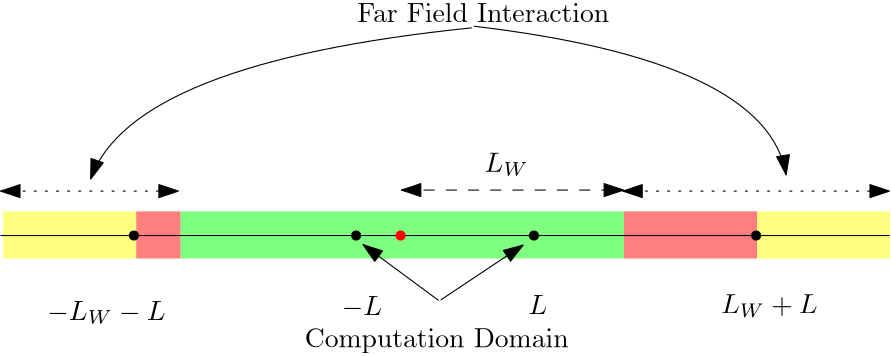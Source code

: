 <?xml version="1.0"?>
<!DOCTYPE ipe SYSTEM "ipe.dtd">
<ipe version="70206" creator="Ipe 7.2.7">
<info created="D:20180926202317" modified="D:20180927113426"/>
<ipestyle name="basic">
<symbol name="arrow/arc(spx)">
<path stroke="sym-stroke" fill="sym-stroke" pen="sym-pen">
0 0 m
-1 0.333 l
-1 -0.333 l
h
</path>
</symbol>
<symbol name="arrow/farc(spx)">
<path stroke="sym-stroke" fill="white" pen="sym-pen">
0 0 m
-1 0.333 l
-1 -0.333 l
h
</path>
</symbol>
<symbol name="arrow/ptarc(spx)">
<path stroke="sym-stroke" fill="sym-stroke" pen="sym-pen">
0 0 m
-1 0.333 l
-0.8 0 l
-1 -0.333 l
h
</path>
</symbol>
<symbol name="arrow/fptarc(spx)">
<path stroke="sym-stroke" fill="white" pen="sym-pen">
0 0 m
-1 0.333 l
-0.8 0 l
-1 -0.333 l
h
</path>
</symbol>
<symbol name="mark/circle(sx)" transformations="translations">
<path fill="sym-stroke">
0.6 0 0 0.6 0 0 e
0.4 0 0 0.4 0 0 e
</path>
</symbol>
<symbol name="mark/disk(sx)" transformations="translations">
<path fill="sym-stroke">
0.6 0 0 0.6 0 0 e
</path>
</symbol>
<symbol name="mark/fdisk(sfx)" transformations="translations">
<group>
<path fill="sym-fill">
0.5 0 0 0.5 0 0 e
</path>
<path fill="sym-stroke" fillrule="eofill">
0.6 0 0 0.6 0 0 e
0.4 0 0 0.4 0 0 e
</path>
</group>
</symbol>
<symbol name="mark/box(sx)" transformations="translations">
<path fill="sym-stroke" fillrule="eofill">
-0.6 -0.6 m
0.6 -0.6 l
0.6 0.6 l
-0.6 0.6 l
h
-0.4 -0.4 m
0.4 -0.4 l
0.4 0.4 l
-0.4 0.4 l
h
</path>
</symbol>
<symbol name="mark/square(sx)" transformations="translations">
<path fill="sym-stroke">
-0.6 -0.6 m
0.6 -0.6 l
0.6 0.6 l
-0.6 0.6 l
h
</path>
</symbol>
<symbol name="mark/fsquare(sfx)" transformations="translations">
<group>
<path fill="sym-fill">
-0.5 -0.5 m
0.5 -0.5 l
0.5 0.5 l
-0.5 0.5 l
h
</path>
<path fill="sym-stroke" fillrule="eofill">
-0.6 -0.6 m
0.6 -0.6 l
0.6 0.6 l
-0.6 0.6 l
h
-0.4 -0.4 m
0.4 -0.4 l
0.4 0.4 l
-0.4 0.4 l
h
</path>
</group>
</symbol>
<symbol name="mark/cross(sx)" transformations="translations">
<group>
<path fill="sym-stroke">
-0.43 -0.57 m
0.57 0.43 l
0.43 0.57 l
-0.57 -0.43 l
h
</path>
<path fill="sym-stroke">
-0.43 0.57 m
0.57 -0.43 l
0.43 -0.57 l
-0.57 0.43 l
h
</path>
</group>
</symbol>
<symbol name="arrow/fnormal(spx)">
<path stroke="sym-stroke" fill="white" pen="sym-pen">
0 0 m
-1 0.333 l
-1 -0.333 l
h
</path>
</symbol>
<symbol name="arrow/pointed(spx)">
<path stroke="sym-stroke" fill="sym-stroke" pen="sym-pen">
0 0 m
-1 0.333 l
-0.8 0 l
-1 -0.333 l
h
</path>
</symbol>
<symbol name="arrow/fpointed(spx)">
<path stroke="sym-stroke" fill="white" pen="sym-pen">
0 0 m
-1 0.333 l
-0.8 0 l
-1 -0.333 l
h
</path>
</symbol>
<symbol name="arrow/linear(spx)">
<path stroke="sym-stroke" pen="sym-pen">
-1 0.333 m
0 0 l
-1 -0.333 l
</path>
</symbol>
<symbol name="arrow/fdouble(spx)">
<path stroke="sym-stroke" fill="white" pen="sym-pen">
0 0 m
-1 0.333 l
-1 -0.333 l
h
-1 0 m
-2 0.333 l
-2 -0.333 l
h
</path>
</symbol>
<symbol name="arrow/double(spx)">
<path stroke="sym-stroke" fill="sym-stroke" pen="sym-pen">
0 0 m
-1 0.333 l
-1 -0.333 l
h
-1 0 m
-2 0.333 l
-2 -0.333 l
h
</path>
</symbol>
<pen name="heavier" value="0.8"/>
<pen name="fat" value="1.2"/>
<pen name="ultrafat" value="2"/>
<symbolsize name="large" value="5"/>
<symbolsize name="small" value="2"/>
<symbolsize name="tiny" value="1.1"/>
<arrowsize name="large" value="10"/>
<arrowsize name="small" value="5"/>
<arrowsize name="tiny" value="3"/>
<color name="red" value="1 0 0"/>
<color name="green" value="0 1 0"/>
<color name="blue" value="0 0 1"/>
<color name="yellow" value="1 1 0"/>
<color name="orange" value="1 0.647 0"/>
<color name="gold" value="1 0.843 0"/>
<color name="purple" value="0.627 0.125 0.941"/>
<color name="gray" value="0.745"/>
<color name="brown" value="0.647 0.165 0.165"/>
<color name="navy" value="0 0 0.502"/>
<color name="pink" value="1 0.753 0.796"/>
<color name="seagreen" value="0.18 0.545 0.341"/>
<color name="turquoise" value="0.251 0.878 0.816"/>
<color name="violet" value="0.933 0.51 0.933"/>
<color name="darkblue" value="0 0 0.545"/>
<color name="darkcyan" value="0 0.545 0.545"/>
<color name="darkgray" value="0.663"/>
<color name="darkgreen" value="0 0.392 0"/>
<color name="darkmagenta" value="0.545 0 0.545"/>
<color name="darkorange" value="1 0.549 0"/>
<color name="darkred" value="0.545 0 0"/>
<color name="lightblue" value="0.678 0.847 0.902"/>
<color name="lightcyan" value="0.878 1 1"/>
<color name="lightgray" value="0.827"/>
<color name="lightgreen" value="0.565 0.933 0.565"/>
<color name="lightyellow" value="1 1 0.878"/>
<dashstyle name="dashed" value="[4] 0"/>
<dashstyle name="dotted" value="[1 3] 0"/>
<dashstyle name="dash dotted" value="[4 2 1 2] 0"/>
<dashstyle name="dash dot dotted" value="[4 2 1 2 1 2] 0"/>
<textsize name="large" value="\large"/>
<textsize name="Large" value="\Large"/>
<textsize name="LARGE" value="\LARGE"/>
<textsize name="huge" value="\huge"/>
<textsize name="Huge" value="\Huge"/>
<textsize name="small" value="\small"/>
<textsize name="footnote" value="\footnotesize"/>
<textsize name="tiny" value="\tiny"/>
<textstyle name="center" begin="\begin{center}" end="\end{center}"/>
<textstyle name="itemize" begin="\begin{itemize}" end="\end{itemize}"/>
<textstyle name="item" begin="\begin{itemize}\item{}" end="\end{itemize}"/>
<gridsize name="4 pts" value="4"/>
<gridsize name="8 pts (~3 mm)" value="8"/>
<gridsize name="16 pts (~6 mm)" value="16"/>
<gridsize name="32 pts (~12 mm)" value="32"/>
<gridsize name="10 pts (~3.5 mm)" value="10"/>
<gridsize name="20 pts (~7 mm)" value="20"/>
<gridsize name="14 pts (~5 mm)" value="14"/>
<gridsize name="28 pts (~10 mm)" value="28"/>
<gridsize name="56 pts (~20 mm)" value="56"/>
<anglesize name="90 deg" value="90"/>
<anglesize name="60 deg" value="60"/>
<anglesize name="45 deg" value="45"/>
<anglesize name="30 deg" value="30"/>
<anglesize name="22.5 deg" value="22.5"/>
<opacity name="10%" value="0.1"/>
<opacity name="30%" value="0.3"/>
<opacity name="50%" value="0.5"/>
<opacity name="75%" value="0.75"/>
<tiling name="falling" angle="-60" step="4" width="1"/>
<tiling name="rising" angle="30" step="4" width="1"/>
</ipestyle>
<page>
<layer name="alpha"/>
<view layers="alpha" active="alpha"/>
<text layer="alpha" matrix="1 0 0 1 -15.6071 44.8737" transformations="translations" pos="240 656" stroke="black" type="label" width="90.826" height="6.918" depth="0" valign="baseline">Far Field Interaction</text>
<text matrix="1 0 0 1 -34.5113 -72.2457" transformations="translations" pos="240 656" stroke="black" type="label" width="95.06" height="6.815" depth="1.93" valign="baseline">Computation Domain</text>
<text matrix="1 0 0 1 -81.7607 -41.0615" transformations="translations" pos="352 688" stroke="black" type="label" width="15.843" height="6.812" depth="1.49" valign="baseline" style="math">L_W</text>
<text matrix="1 0 0 1 -133.202 -92.619" transformations="translations" pos="352 688" stroke="black" type="label" width="14.529" height="6.808" depth="0.83" valign="baseline" style="math">-L</text>
<text matrix="1 0 0 1 -65.9535 -92.2529" transformations="translations" pos="352 688" stroke="black" type="label" width="6.78" height="6.808" depth="0" valign="baseline" style="math">L</text>
<text matrix="1 0 0 1 3.3736 -91.9865" transformations="translations" pos="352 688" stroke="black" type="label" width="34.8" height="6.812" depth="1.49" valign="baseline" style="math">L_W+L</text>
<text matrix="1 0 0 1 -239.171 -94.3969" transformations="translations" pos="352 688" stroke="black" type="label" width="42.549" height="6.812" depth="1.49" valign="baseline" style="math">-L_W-L</text>
<path matrix="0.997777 0 0 0.529994 1.14548 293.501" fill="green" opacity="50%">
160 640 m
160 608 l
320 608 l
320 640 l
h
</path>
<path matrix="0.997777 0 0 0.529994 1.14548 293.501" fill="red" opacity="50%">
144 640 m
144 608 l
160 608 l
160 640 l
h
</path>
<path matrix="0.997777 0 0 0.529994 1.14548 293.501" fill="red" opacity="50%">
320 640 m
320 608 l
368 608 l
368 640 l
h
</path>
<path matrix="0.997777 0 0 0.529994 1.14548 293.501" fill="yellow" opacity="50%">
368 640 m
368 608 l
416 608 l
416 640 l
h
</path>
<path matrix="0.997777 0 0 0.529994 1.14548 293.501" fill="yellow" opacity="50%">
96 640 m
96 608 l
144 608 l
144 640 l
h
</path>
<path matrix="1 0 0 1 0.287239 -15.6325" stroke="black" dash="dashed" arrow="normal/normal" rarrow="normal/normal">
240 656 m
320 656 l
</path>
<use name="mark/disk(sx)" pos="224 624" size="normal" stroke="black"/>
<use name="mark/disk(sx)" pos="288 624" size="normal" stroke="black"/>
<use name="mark/disk(sx)" pos="144 624" size="normal" stroke="black"/>
<use name="mark/disk(sx)" pos="368 624" size="normal" stroke="black"/>
<path stroke="black">
96 624 m
416 624 l
</path>
<use name="mark/disk(sx)" pos="240 624" size="normal" stroke="red"/>
<path stroke="black" arrow="normal/normal">
253.704 600.625 m
226.464 620.734 l
</path>
<path stroke="black" arrow="normal/normal">
254.447 600.802 m
284.127 620.57 l
</path>
<path stroke="black" dash="dotted" arrow="normal/normal" rarrow="normal/normal">
96 640 m
160 640 l
</path>
<path stroke="black" dash="dotted" arrow="normal/normal" rarrow="normal/normal">
320 640 m
416 640 l
</path>
<path stroke="black" arrow="normal/normal">
265.643 698.769 m
143.218 686.275
128.447 644.36 c
</path>
<path stroke="black" arrow="normal/normal">
266.383 699.356 m
372.115 686.869
378.805 645.833 c
</path>
</page>
</ipe>
